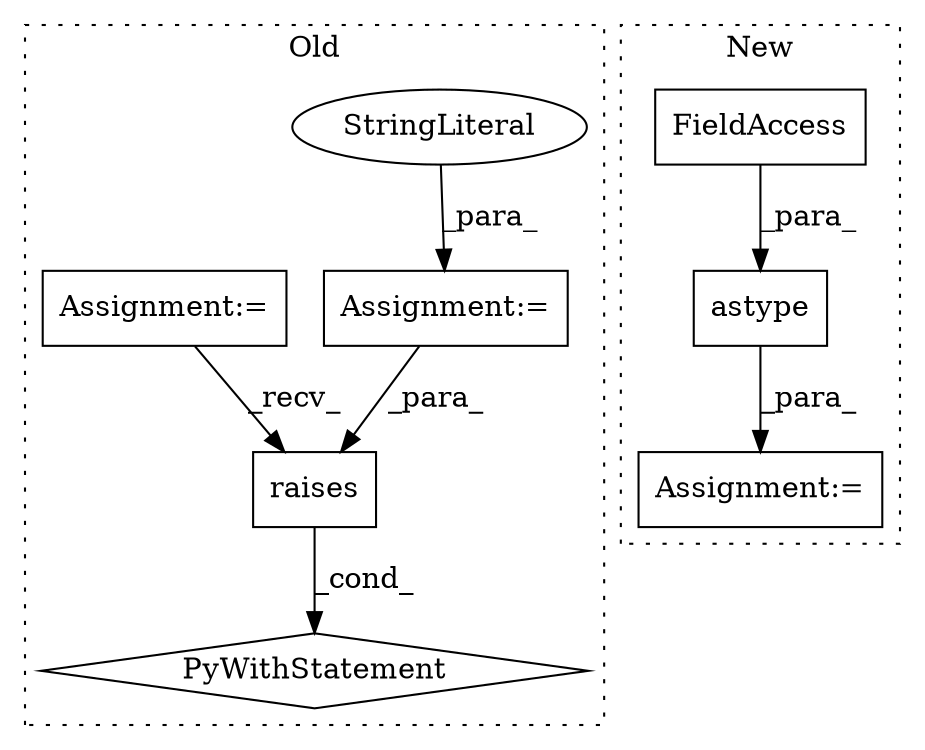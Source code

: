 digraph G {
subgraph cluster0 {
1 [label="raises" a="32" s="3800,3820" l="7,1" shape="box"];
3 [label="PyWithStatement" a="104" s="3783,3821" l="10,2" shape="diamond"];
6 [label="Assignment:=" a="7" s="3726" l="1" shape="box"];
7 [label="StringLiteral" a="45" s="3727" l="50" shape="ellipse"];
8 [label="Assignment:=" a="7" s="3315" l="6" shape="box"];
label = "Old";
style="dotted";
}
subgraph cluster1 {
2 [label="astype" a="32" s="3706,3719" l="7,1" shape="box"];
4 [label="Assignment:=" a="7" s="3699" l="1" shape="box"];
5 [label="FieldAccess" a="22" s="3713" l="6" shape="box"];
label = "New";
style="dotted";
}
1 -> 3 [label="_cond_"];
2 -> 4 [label="_para_"];
5 -> 2 [label="_para_"];
6 -> 1 [label="_para_"];
7 -> 6 [label="_para_"];
8 -> 1 [label="_recv_"];
}